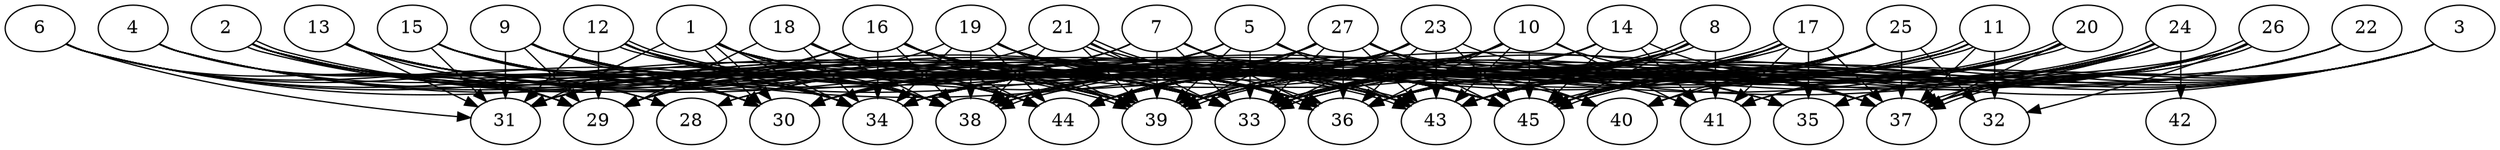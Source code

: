 // DAG automatically generated by daggen at Thu Oct  3 14:07:25 2019
// ./daggen --dot -n 45 --ccr 0.4 --fat 0.9 --regular 0.9 --density 0.9 --mindata 5242880 --maxdata 52428800 
digraph G {
  1 [size="106014720", alpha="0.12", expect_size="42405888"] 
  1 -> 30 [size ="42405888"]
  1 -> 30 [size ="42405888"]
  1 -> 31 [size ="42405888"]
  1 -> 34 [size ="42405888"]
  1 -> 35 [size ="42405888"]
  1 -> 36 [size ="42405888"]
  1 -> 38 [size ="42405888"]
  1 -> 39 [size ="42405888"]
  1 -> 40 [size ="42405888"]
  1 -> 43 [size ="42405888"]
  2 [size="44695040", alpha="0.11", expect_size="17878016"] 
  2 -> 28 [size ="17878016"]
  2 -> 29 [size ="17878016"]
  2 -> 30 [size ="17878016"]
  2 -> 33 [size ="17878016"]
  2 -> 34 [size ="17878016"]
  2 -> 36 [size ="17878016"]
  2 -> 39 [size ="17878016"]
  2 -> 39 [size ="17878016"]
  2 -> 43 [size ="17878016"]
  2 -> 44 [size ="17878016"]
  3 [size="49981440", alpha="0.11", expect_size="19992576"] 
  3 -> 35 [size ="19992576"]
  3 -> 36 [size ="19992576"]
  3 -> 37 [size ="19992576"]
  3 -> 39 [size ="19992576"]
  3 -> 40 [size ="19992576"]
  3 -> 41 [size ="19992576"]
  3 -> 43 [size ="19992576"]
  3 -> 45 [size ="19992576"]
  4 [size="39280640", alpha="0.05", expect_size="15712256"] 
  4 -> 28 [size ="15712256"]
  4 -> 29 [size ="15712256"]
  4 -> 33 [size ="15712256"]
  4 -> 36 [size ="15712256"]
  4 -> 38 [size ="15712256"]
  4 -> 39 [size ="15712256"]
  5 [size="77911040", alpha="0.17", expect_size="31164416"] 
  5 -> 28 [size ="31164416"]
  5 -> 29 [size ="31164416"]
  5 -> 33 [size ="31164416"]
  5 -> 34 [size ="31164416"]
  5 -> 35 [size ="31164416"]
  5 -> 37 [size ="31164416"]
  5 -> 39 [size ="31164416"]
  5 -> 43 [size ="31164416"]
  6 [size="65108480", alpha="0.03", expect_size="26043392"] 
  6 -> 29 [size ="26043392"]
  6 -> 30 [size ="26043392"]
  6 -> 31 [size ="26043392"]
  6 -> 34 [size ="26043392"]
  6 -> 36 [size ="26043392"]
  6 -> 39 [size ="26043392"]
  6 -> 44 [size ="26043392"]
  7 [size="121863680", alpha="0.04", expect_size="48745472"] 
  7 -> 29 [size ="48745472"]
  7 -> 30 [size ="48745472"]
  7 -> 33 [size ="48745472"]
  7 -> 36 [size ="48745472"]
  7 -> 39 [size ="48745472"]
  7 -> 43 [size ="48745472"]
  7 -> 45 [size ="48745472"]
  8 [size="34700800", alpha="0.07", expect_size="13880320"] 
  8 -> 33 [size ="13880320"]
  8 -> 34 [size ="13880320"]
  8 -> 36 [size ="13880320"]
  8 -> 39 [size ="13880320"]
  8 -> 39 [size ="13880320"]
  8 -> 41 [size ="13880320"]
  8 -> 43 [size ="13880320"]
  8 -> 45 [size ="13880320"]
  9 [size="47695360", alpha="0.16", expect_size="19078144"] 
  9 -> 29 [size ="19078144"]
  9 -> 30 [size ="19078144"]
  9 -> 31 [size ="19078144"]
  9 -> 34 [size ="19078144"]
  9 -> 37 [size ="19078144"]
  9 -> 38 [size ="19078144"]
  9 -> 39 [size ="19078144"]
  9 -> 41 [size ="19078144"]
  9 -> 44 [size ="19078144"]
  9 -> 45 [size ="19078144"]
  10 [size="55859200", alpha="0.18", expect_size="22343680"] 
  10 -> 30 [size ="22343680"]
  10 -> 31 [size ="22343680"]
  10 -> 33 [size ="22343680"]
  10 -> 36 [size ="22343680"]
  10 -> 37 [size ="22343680"]
  10 -> 38 [size ="22343680"]
  10 -> 41 [size ="22343680"]
  10 -> 43 [size ="22343680"]
  10 -> 44 [size ="22343680"]
  10 -> 45 [size ="22343680"]
  11 [size="95032320", alpha="0.13", expect_size="38012928"] 
  11 -> 32 [size ="38012928"]
  11 -> 33 [size ="38012928"]
  11 -> 33 [size ="38012928"]
  11 -> 36 [size ="38012928"]
  11 -> 37 [size ="38012928"]
  11 -> 38 [size ="38012928"]
  11 -> 39 [size ="38012928"]
  11 -> 43 [size ="38012928"]
  11 -> 44 [size ="38012928"]
  11 -> 45 [size ="38012928"]
  12 [size="49638400", alpha="0.13", expect_size="19855360"] 
  12 -> 29 [size ="19855360"]
  12 -> 31 [size ="19855360"]
  12 -> 33 [size ="19855360"]
  12 -> 34 [size ="19855360"]
  12 -> 38 [size ="19855360"]
  12 -> 39 [size ="19855360"]
  12 -> 43 [size ="19855360"]
  12 -> 43 [size ="19855360"]
  12 -> 44 [size ="19855360"]
  12 -> 45 [size ="19855360"]
  13 [size="114060800", alpha="0.05", expect_size="45624320"] 
  13 -> 29 [size ="45624320"]
  13 -> 30 [size ="45624320"]
  13 -> 31 [size ="45624320"]
  13 -> 33 [size ="45624320"]
  13 -> 34 [size ="45624320"]
  13 -> 36 [size ="45624320"]
  13 -> 38 [size ="45624320"]
  13 -> 43 [size ="45624320"]
  13 -> 45 [size ="45624320"]
  14 [size="58286080", alpha="0.09", expect_size="23314432"] 
  14 -> 29 [size ="23314432"]
  14 -> 33 [size ="23314432"]
  14 -> 34 [size ="23314432"]
  14 -> 37 [size ="23314432"]
  14 -> 41 [size ="23314432"]
  14 -> 44 [size ="23314432"]
  14 -> 45 [size ="23314432"]
  15 [size="85888000", alpha="0.08", expect_size="34355200"] 
  15 -> 30 [size ="34355200"]
  15 -> 31 [size ="34355200"]
  15 -> 33 [size ="34355200"]
  15 -> 34 [size ="34355200"]
  15 -> 36 [size ="34355200"]
  15 -> 44 [size ="34355200"]
  15 -> 45 [size ="34355200"]
  16 [size="68869120", alpha="0.10", expect_size="27547648"] 
  16 -> 29 [size ="27547648"]
  16 -> 31 [size ="27547648"]
  16 -> 33 [size ="27547648"]
  16 -> 34 [size ="27547648"]
  16 -> 36 [size ="27547648"]
  16 -> 38 [size ="27547648"]
  16 -> 39 [size ="27547648"]
  16 -> 40 [size ="27547648"]
  16 -> 43 [size ="27547648"]
  16 -> 44 [size ="27547648"]
  16 -> 45 [size ="27547648"]
  17 [size="85626880", alpha="0.01", expect_size="34250752"] 
  17 -> 33 [size ="34250752"]
  17 -> 34 [size ="34250752"]
  17 -> 35 [size ="34250752"]
  17 -> 37 [size ="34250752"]
  17 -> 38 [size ="34250752"]
  17 -> 38 [size ="34250752"]
  17 -> 39 [size ="34250752"]
  17 -> 41 [size ="34250752"]
  17 -> 43 [size ="34250752"]
  17 -> 44 [size ="34250752"]
  17 -> 45 [size ="34250752"]
  18 [size="111605760", alpha="0.16", expect_size="44642304"] 
  18 -> 29 [size ="44642304"]
  18 -> 33 [size ="44642304"]
  18 -> 34 [size ="44642304"]
  18 -> 38 [size ="44642304"]
  18 -> 43 [size ="44642304"]
  18 -> 44 [size ="44642304"]
  18 -> 45 [size ="44642304"]
  19 [size="32504320", alpha="0.12", expect_size="13001728"] 
  19 -> 29 [size ="13001728"]
  19 -> 33 [size ="13001728"]
  19 -> 34 [size ="13001728"]
  19 -> 36 [size ="13001728"]
  19 -> 38 [size ="13001728"]
  19 -> 39 [size ="13001728"]
  19 -> 43 [size ="13001728"]
  19 -> 44 [size ="13001728"]
  19 -> 45 [size ="13001728"]
  20 [size="125952000", alpha="0.03", expect_size="50380800"] 
  20 -> 33 [size ="50380800"]
  20 -> 33 [size ="50380800"]
  20 -> 34 [size ="50380800"]
  20 -> 36 [size ="50380800"]
  20 -> 37 [size ="50380800"]
  20 -> 39 [size ="50380800"]
  20 -> 41 [size ="50380800"]
  20 -> 43 [size ="50380800"]
  20 -> 45 [size ="50380800"]
  21 [size="112604160", alpha="0.10", expect_size="45041664"] 
  21 -> 31 [size ="45041664"]
  21 -> 33 [size ="45041664"]
  21 -> 36 [size ="45041664"]
  21 -> 36 [size ="45041664"]
  21 -> 38 [size ="45041664"]
  21 -> 39 [size ="45041664"]
  21 -> 45 [size ="45041664"]
  22 [size="69299200", alpha="0.03", expect_size="27719680"] 
  22 -> 36 [size ="27719680"]
  22 -> 37 [size ="27719680"]
  22 -> 43 [size ="27719680"]
  22 -> 45 [size ="27719680"]
  23 [size="30300160", alpha="0.01", expect_size="12120064"] 
  23 -> 30 [size ="12120064"]
  23 -> 33 [size ="12120064"]
  23 -> 36 [size ="12120064"]
  23 -> 37 [size ="12120064"]
  23 -> 38 [size ="12120064"]
  23 -> 39 [size ="12120064"]
  23 -> 43 [size ="12120064"]
  23 -> 44 [size ="12120064"]
  23 -> 45 [size ="12120064"]
  24 [size="61946880", alpha="0.05", expect_size="24778752"] 
  24 -> 34 [size ="24778752"]
  24 -> 35 [size ="24778752"]
  24 -> 36 [size ="24778752"]
  24 -> 37 [size ="24778752"]
  24 -> 39 [size ="24778752"]
  24 -> 42 [size ="24778752"]
  24 -> 44 [size ="24778752"]
  24 -> 45 [size ="24778752"]
  24 -> 45 [size ="24778752"]
  25 [size="113564160", alpha="0.19", expect_size="45425664"] 
  25 -> 30 [size ="45425664"]
  25 -> 32 [size ="45425664"]
  25 -> 33 [size ="45425664"]
  25 -> 34 [size ="45425664"]
  25 -> 36 [size ="45425664"]
  25 -> 37 [size ="45425664"]
  25 -> 39 [size ="45425664"]
  25 -> 40 [size ="45425664"]
  25 -> 43 [size ="45425664"]
  25 -> 44 [size ="45425664"]
  25 -> 45 [size ="45425664"]
  26 [size="45432320", alpha="0.02", expect_size="18172928"] 
  26 -> 30 [size ="18172928"]
  26 -> 32 [size ="18172928"]
  26 -> 33 [size ="18172928"]
  26 -> 36 [size ="18172928"]
  26 -> 37 [size ="18172928"]
  26 -> 37 [size ="18172928"]
  26 -> 39 [size ="18172928"]
  26 -> 40 [size ="18172928"]
  26 -> 43 [size ="18172928"]
  26 -> 45 [size ="18172928"]
  27 [size="102999040", alpha="0.03", expect_size="41199616"] 
  27 -> 28 [size ="41199616"]
  27 -> 30 [size ="41199616"]
  27 -> 33 [size ="41199616"]
  27 -> 36 [size ="41199616"]
  27 -> 37 [size ="41199616"]
  27 -> 38 [size ="41199616"]
  27 -> 39 [size ="41199616"]
  27 -> 40 [size ="41199616"]
  27 -> 43 [size ="41199616"]
  27 -> 44 [size ="41199616"]
  27 -> 45 [size ="41199616"]
  28 [size="107486720", alpha="0.08", expect_size="42994688"] 
  29 [size="82995200", alpha="0.19", expect_size="33198080"] 
  30 [size="36323840", alpha="0.17", expect_size="14529536"] 
  31 [size="56263680", alpha="0.09", expect_size="22505472"] 
  32 [size="117760000", alpha="0.07", expect_size="47104000"] 
  33 [size="16473600", alpha="0.02", expect_size="6589440"] 
  34 [size="25210880", alpha="0.05", expect_size="10084352"] 
  35 [size="52177920", alpha="0.01", expect_size="20871168"] 
  36 [size="44218880", alpha="0.05", expect_size="17687552"] 
  37 [size="53335040", alpha="0.02", expect_size="21334016"] 
  38 [size="70320640", alpha="0.16", expect_size="28128256"] 
  39 [size="116769280", alpha="0.13", expect_size="46707712"] 
  40 [size="109304320", alpha="0.09", expect_size="43721728"] 
  41 [size="90682880", alpha="0.02", expect_size="36273152"] 
  42 [size="24862720", alpha="0.05", expect_size="9945088"] 
  43 [size="66347520", alpha="0.11", expect_size="26539008"] 
  44 [size="80156160", alpha="0.04", expect_size="32062464"] 
  45 [size="111475200", alpha="0.15", expect_size="44590080"] 
}
